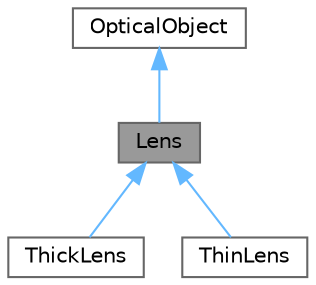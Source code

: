 digraph "Lens"
{
 // LATEX_PDF_SIZE
  bgcolor="transparent";
  edge [fontname=Helvetica,fontsize=10,labelfontname=Helvetica,labelfontsize=10];
  node [fontname=Helvetica,fontsize=10,shape=box,height=0.2,width=0.4];
  Node1 [id="Node000001",label="Lens",height=0.2,width=0.4,color="gray40", fillcolor="grey60", style="filled", fontcolor="black",tooltip="Represents a basic lens with a focal length."];
  Node2 -> Node1 [id="edge1_Node000001_Node000002",dir="back",color="steelblue1",style="solid",tooltip=" "];
  Node2 [id="Node000002",label="OpticalObject",height=0.2,width=0.4,color="gray40", fillcolor="white", style="filled",URL="$classOpticalObject.html",tooltip="An abstract base class for any object positioned on the optical axis."];
  Node1 -> Node3 [id="edge2_Node000001_Node000003",dir="back",color="steelblue1",style="solid",tooltip=" "];
  Node3 [id="Node000003",label="ThickLens",height=0.2,width=0.4,color="gray40", fillcolor="white", style="filled",URL="$classThickLens.html",tooltip="Represents a thick lens in an optical system."];
  Node1 -> Node4 [id="edge3_Node000001_Node000004",dir="back",color="steelblue1",style="solid",tooltip=" "];
  Node4 [id="Node000004",label="ThinLens",height=0.2,width=0.4,color="gray40", fillcolor="white", style="filled",URL="$classThinLens.html",tooltip="Represents an idealized thin lens in an optical system."];
}
